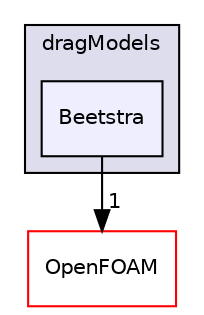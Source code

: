 digraph "src/phaseSystemModels/reactingEulerFoam/interfacialModels/dragModels/Beetstra" {
  bgcolor=transparent;
  compound=true
  node [ fontsize="10", fontname="Helvetica"];
  edge [ labelfontsize="10", labelfontname="Helvetica"];
  subgraph clusterdir_326a3023cc127b39f379d1d16589515e {
    graph [ bgcolor="#ddddee", pencolor="black", label="dragModels" fontname="Helvetica", fontsize="10", URL="dir_326a3023cc127b39f379d1d16589515e.html"]
  dir_8e28bfc3f5b4277b813211f875688112 [shape=box, label="Beetstra", style="filled", fillcolor="#eeeeff", pencolor="black", URL="dir_8e28bfc3f5b4277b813211f875688112.html"];
  }
  dir_c5473ff19b20e6ec4dfe5c310b3778a8 [shape=box label="OpenFOAM" color="red" URL="dir_c5473ff19b20e6ec4dfe5c310b3778a8.html"];
  dir_8e28bfc3f5b4277b813211f875688112->dir_c5473ff19b20e6ec4dfe5c310b3778a8 [headlabel="1", labeldistance=1.5 headhref="dir_003083_002151.html"];
}
